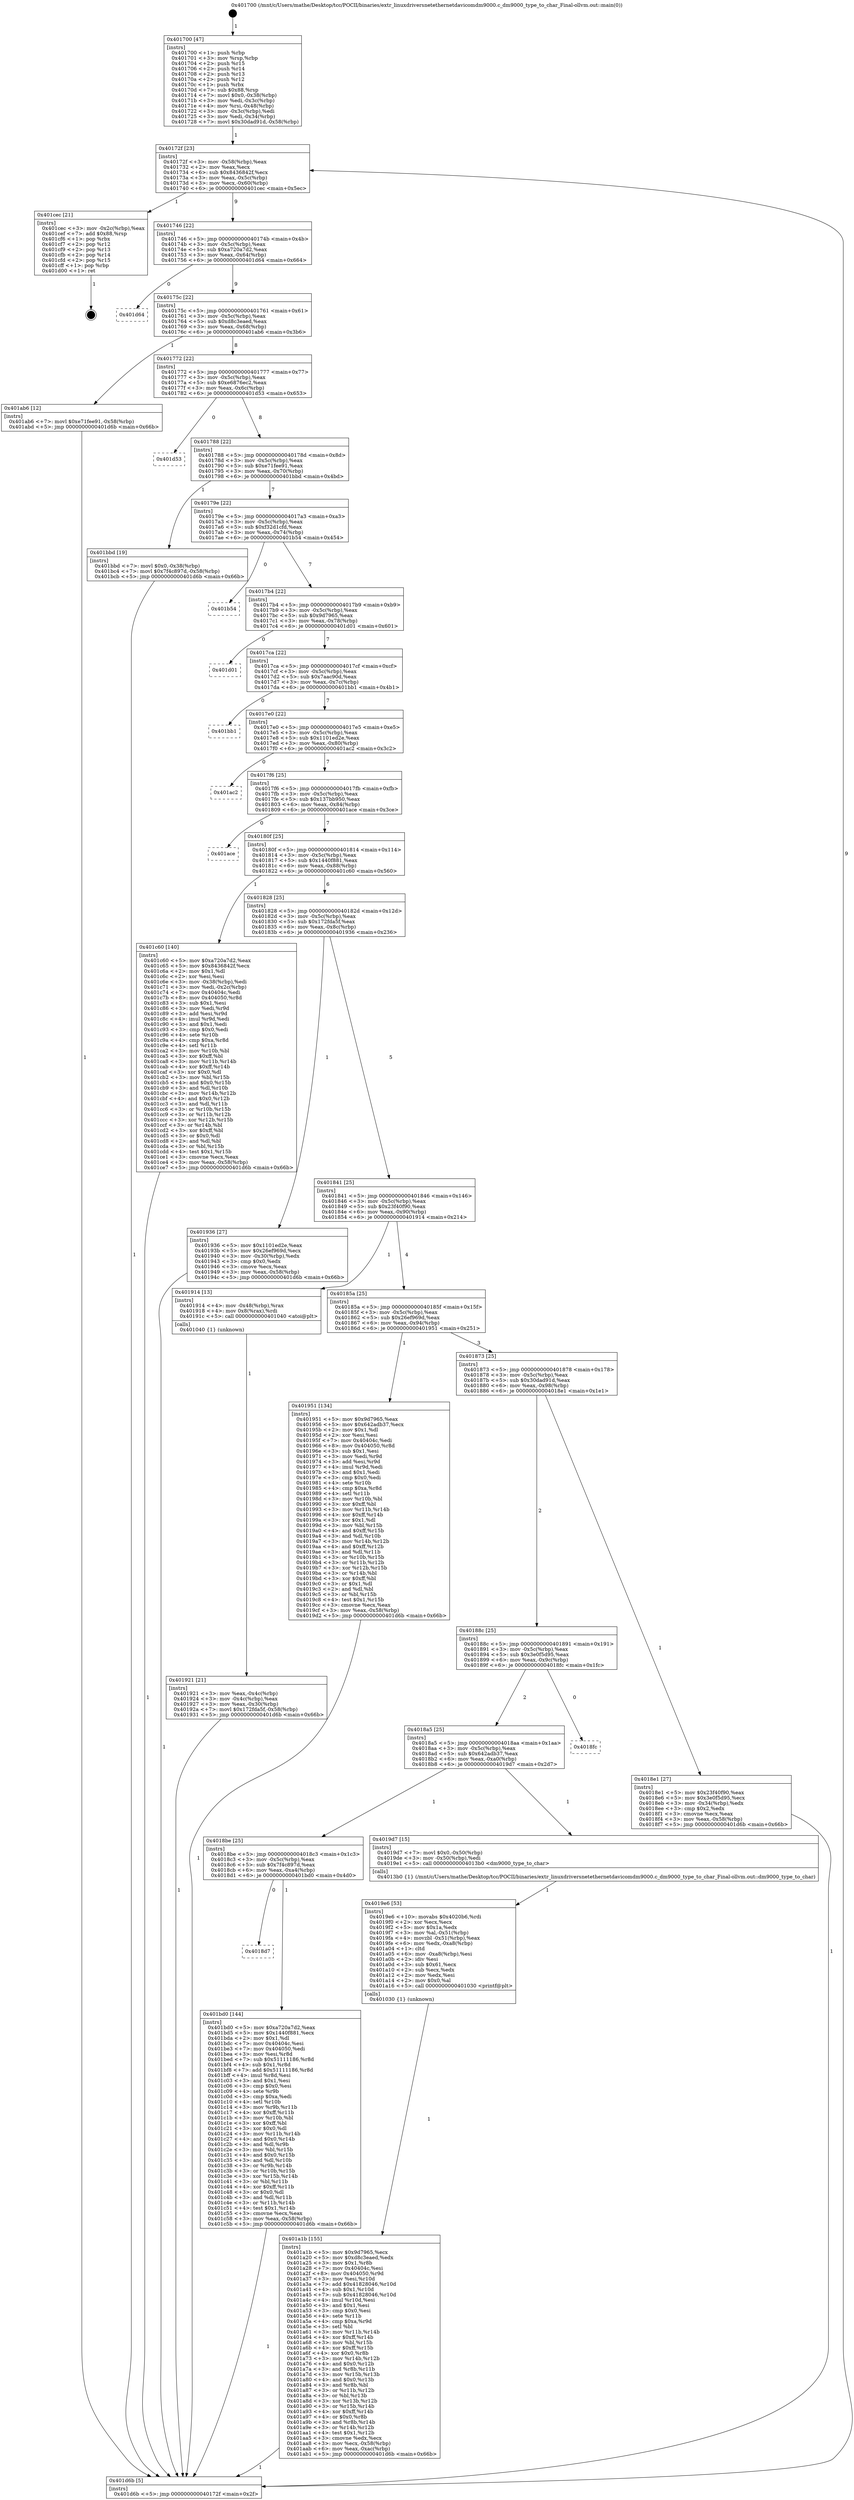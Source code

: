 digraph "0x401700" {
  label = "0x401700 (/mnt/c/Users/mathe/Desktop/tcc/POCII/binaries/extr_linuxdriversnetethernetdavicomdm9000.c_dm9000_type_to_char_Final-ollvm.out::main(0))"
  labelloc = "t"
  node[shape=record]

  Entry [label="",width=0.3,height=0.3,shape=circle,fillcolor=black,style=filled]
  "0x40172f" [label="{
     0x40172f [23]\l
     | [instrs]\l
     &nbsp;&nbsp;0x40172f \<+3\>: mov -0x58(%rbp),%eax\l
     &nbsp;&nbsp;0x401732 \<+2\>: mov %eax,%ecx\l
     &nbsp;&nbsp;0x401734 \<+6\>: sub $0x8436842f,%ecx\l
     &nbsp;&nbsp;0x40173a \<+3\>: mov %eax,-0x5c(%rbp)\l
     &nbsp;&nbsp;0x40173d \<+3\>: mov %ecx,-0x60(%rbp)\l
     &nbsp;&nbsp;0x401740 \<+6\>: je 0000000000401cec \<main+0x5ec\>\l
  }"]
  "0x401cec" [label="{
     0x401cec [21]\l
     | [instrs]\l
     &nbsp;&nbsp;0x401cec \<+3\>: mov -0x2c(%rbp),%eax\l
     &nbsp;&nbsp;0x401cef \<+7\>: add $0x88,%rsp\l
     &nbsp;&nbsp;0x401cf6 \<+1\>: pop %rbx\l
     &nbsp;&nbsp;0x401cf7 \<+2\>: pop %r12\l
     &nbsp;&nbsp;0x401cf9 \<+2\>: pop %r13\l
     &nbsp;&nbsp;0x401cfb \<+2\>: pop %r14\l
     &nbsp;&nbsp;0x401cfd \<+2\>: pop %r15\l
     &nbsp;&nbsp;0x401cff \<+1\>: pop %rbp\l
     &nbsp;&nbsp;0x401d00 \<+1\>: ret\l
  }"]
  "0x401746" [label="{
     0x401746 [22]\l
     | [instrs]\l
     &nbsp;&nbsp;0x401746 \<+5\>: jmp 000000000040174b \<main+0x4b\>\l
     &nbsp;&nbsp;0x40174b \<+3\>: mov -0x5c(%rbp),%eax\l
     &nbsp;&nbsp;0x40174e \<+5\>: sub $0xa720a7d2,%eax\l
     &nbsp;&nbsp;0x401753 \<+3\>: mov %eax,-0x64(%rbp)\l
     &nbsp;&nbsp;0x401756 \<+6\>: je 0000000000401d64 \<main+0x664\>\l
  }"]
  Exit [label="",width=0.3,height=0.3,shape=circle,fillcolor=black,style=filled,peripheries=2]
  "0x401d64" [label="{
     0x401d64\l
  }", style=dashed]
  "0x40175c" [label="{
     0x40175c [22]\l
     | [instrs]\l
     &nbsp;&nbsp;0x40175c \<+5\>: jmp 0000000000401761 \<main+0x61\>\l
     &nbsp;&nbsp;0x401761 \<+3\>: mov -0x5c(%rbp),%eax\l
     &nbsp;&nbsp;0x401764 \<+5\>: sub $0xd8c3eaed,%eax\l
     &nbsp;&nbsp;0x401769 \<+3\>: mov %eax,-0x68(%rbp)\l
     &nbsp;&nbsp;0x40176c \<+6\>: je 0000000000401ab6 \<main+0x3b6\>\l
  }"]
  "0x4018d7" [label="{
     0x4018d7\l
  }", style=dashed]
  "0x401ab6" [label="{
     0x401ab6 [12]\l
     | [instrs]\l
     &nbsp;&nbsp;0x401ab6 \<+7\>: movl $0xe71fee91,-0x58(%rbp)\l
     &nbsp;&nbsp;0x401abd \<+5\>: jmp 0000000000401d6b \<main+0x66b\>\l
  }"]
  "0x401772" [label="{
     0x401772 [22]\l
     | [instrs]\l
     &nbsp;&nbsp;0x401772 \<+5\>: jmp 0000000000401777 \<main+0x77\>\l
     &nbsp;&nbsp;0x401777 \<+3\>: mov -0x5c(%rbp),%eax\l
     &nbsp;&nbsp;0x40177a \<+5\>: sub $0xe6876ec2,%eax\l
     &nbsp;&nbsp;0x40177f \<+3\>: mov %eax,-0x6c(%rbp)\l
     &nbsp;&nbsp;0x401782 \<+6\>: je 0000000000401d53 \<main+0x653\>\l
  }"]
  "0x401bd0" [label="{
     0x401bd0 [144]\l
     | [instrs]\l
     &nbsp;&nbsp;0x401bd0 \<+5\>: mov $0xa720a7d2,%eax\l
     &nbsp;&nbsp;0x401bd5 \<+5\>: mov $0x1440f881,%ecx\l
     &nbsp;&nbsp;0x401bda \<+2\>: mov $0x1,%dl\l
     &nbsp;&nbsp;0x401bdc \<+7\>: mov 0x40404c,%esi\l
     &nbsp;&nbsp;0x401be3 \<+7\>: mov 0x404050,%edi\l
     &nbsp;&nbsp;0x401bea \<+3\>: mov %esi,%r8d\l
     &nbsp;&nbsp;0x401bed \<+7\>: sub $0x51111186,%r8d\l
     &nbsp;&nbsp;0x401bf4 \<+4\>: sub $0x1,%r8d\l
     &nbsp;&nbsp;0x401bf8 \<+7\>: add $0x51111186,%r8d\l
     &nbsp;&nbsp;0x401bff \<+4\>: imul %r8d,%esi\l
     &nbsp;&nbsp;0x401c03 \<+3\>: and $0x1,%esi\l
     &nbsp;&nbsp;0x401c06 \<+3\>: cmp $0x0,%esi\l
     &nbsp;&nbsp;0x401c09 \<+4\>: sete %r9b\l
     &nbsp;&nbsp;0x401c0d \<+3\>: cmp $0xa,%edi\l
     &nbsp;&nbsp;0x401c10 \<+4\>: setl %r10b\l
     &nbsp;&nbsp;0x401c14 \<+3\>: mov %r9b,%r11b\l
     &nbsp;&nbsp;0x401c17 \<+4\>: xor $0xff,%r11b\l
     &nbsp;&nbsp;0x401c1b \<+3\>: mov %r10b,%bl\l
     &nbsp;&nbsp;0x401c1e \<+3\>: xor $0xff,%bl\l
     &nbsp;&nbsp;0x401c21 \<+3\>: xor $0x0,%dl\l
     &nbsp;&nbsp;0x401c24 \<+3\>: mov %r11b,%r14b\l
     &nbsp;&nbsp;0x401c27 \<+4\>: and $0x0,%r14b\l
     &nbsp;&nbsp;0x401c2b \<+3\>: and %dl,%r9b\l
     &nbsp;&nbsp;0x401c2e \<+3\>: mov %bl,%r15b\l
     &nbsp;&nbsp;0x401c31 \<+4\>: and $0x0,%r15b\l
     &nbsp;&nbsp;0x401c35 \<+3\>: and %dl,%r10b\l
     &nbsp;&nbsp;0x401c38 \<+3\>: or %r9b,%r14b\l
     &nbsp;&nbsp;0x401c3b \<+3\>: or %r10b,%r15b\l
     &nbsp;&nbsp;0x401c3e \<+3\>: xor %r15b,%r14b\l
     &nbsp;&nbsp;0x401c41 \<+3\>: or %bl,%r11b\l
     &nbsp;&nbsp;0x401c44 \<+4\>: xor $0xff,%r11b\l
     &nbsp;&nbsp;0x401c48 \<+3\>: or $0x0,%dl\l
     &nbsp;&nbsp;0x401c4b \<+3\>: and %dl,%r11b\l
     &nbsp;&nbsp;0x401c4e \<+3\>: or %r11b,%r14b\l
     &nbsp;&nbsp;0x401c51 \<+4\>: test $0x1,%r14b\l
     &nbsp;&nbsp;0x401c55 \<+3\>: cmovne %ecx,%eax\l
     &nbsp;&nbsp;0x401c58 \<+3\>: mov %eax,-0x58(%rbp)\l
     &nbsp;&nbsp;0x401c5b \<+5\>: jmp 0000000000401d6b \<main+0x66b\>\l
  }"]
  "0x401d53" [label="{
     0x401d53\l
  }", style=dashed]
  "0x401788" [label="{
     0x401788 [22]\l
     | [instrs]\l
     &nbsp;&nbsp;0x401788 \<+5\>: jmp 000000000040178d \<main+0x8d\>\l
     &nbsp;&nbsp;0x40178d \<+3\>: mov -0x5c(%rbp),%eax\l
     &nbsp;&nbsp;0x401790 \<+5\>: sub $0xe71fee91,%eax\l
     &nbsp;&nbsp;0x401795 \<+3\>: mov %eax,-0x70(%rbp)\l
     &nbsp;&nbsp;0x401798 \<+6\>: je 0000000000401bbd \<main+0x4bd\>\l
  }"]
  "0x401a1b" [label="{
     0x401a1b [155]\l
     | [instrs]\l
     &nbsp;&nbsp;0x401a1b \<+5\>: mov $0x9d7965,%ecx\l
     &nbsp;&nbsp;0x401a20 \<+5\>: mov $0xd8c3eaed,%edx\l
     &nbsp;&nbsp;0x401a25 \<+3\>: mov $0x1,%r8b\l
     &nbsp;&nbsp;0x401a28 \<+7\>: mov 0x40404c,%esi\l
     &nbsp;&nbsp;0x401a2f \<+8\>: mov 0x404050,%r9d\l
     &nbsp;&nbsp;0x401a37 \<+3\>: mov %esi,%r10d\l
     &nbsp;&nbsp;0x401a3a \<+7\>: add $0x41828046,%r10d\l
     &nbsp;&nbsp;0x401a41 \<+4\>: sub $0x1,%r10d\l
     &nbsp;&nbsp;0x401a45 \<+7\>: sub $0x41828046,%r10d\l
     &nbsp;&nbsp;0x401a4c \<+4\>: imul %r10d,%esi\l
     &nbsp;&nbsp;0x401a50 \<+3\>: and $0x1,%esi\l
     &nbsp;&nbsp;0x401a53 \<+3\>: cmp $0x0,%esi\l
     &nbsp;&nbsp;0x401a56 \<+4\>: sete %r11b\l
     &nbsp;&nbsp;0x401a5a \<+4\>: cmp $0xa,%r9d\l
     &nbsp;&nbsp;0x401a5e \<+3\>: setl %bl\l
     &nbsp;&nbsp;0x401a61 \<+3\>: mov %r11b,%r14b\l
     &nbsp;&nbsp;0x401a64 \<+4\>: xor $0xff,%r14b\l
     &nbsp;&nbsp;0x401a68 \<+3\>: mov %bl,%r15b\l
     &nbsp;&nbsp;0x401a6b \<+4\>: xor $0xff,%r15b\l
     &nbsp;&nbsp;0x401a6f \<+4\>: xor $0x0,%r8b\l
     &nbsp;&nbsp;0x401a73 \<+3\>: mov %r14b,%r12b\l
     &nbsp;&nbsp;0x401a76 \<+4\>: and $0x0,%r12b\l
     &nbsp;&nbsp;0x401a7a \<+3\>: and %r8b,%r11b\l
     &nbsp;&nbsp;0x401a7d \<+3\>: mov %r15b,%r13b\l
     &nbsp;&nbsp;0x401a80 \<+4\>: and $0x0,%r13b\l
     &nbsp;&nbsp;0x401a84 \<+3\>: and %r8b,%bl\l
     &nbsp;&nbsp;0x401a87 \<+3\>: or %r11b,%r12b\l
     &nbsp;&nbsp;0x401a8a \<+3\>: or %bl,%r13b\l
     &nbsp;&nbsp;0x401a8d \<+3\>: xor %r13b,%r12b\l
     &nbsp;&nbsp;0x401a90 \<+3\>: or %r15b,%r14b\l
     &nbsp;&nbsp;0x401a93 \<+4\>: xor $0xff,%r14b\l
     &nbsp;&nbsp;0x401a97 \<+4\>: or $0x0,%r8b\l
     &nbsp;&nbsp;0x401a9b \<+3\>: and %r8b,%r14b\l
     &nbsp;&nbsp;0x401a9e \<+3\>: or %r14b,%r12b\l
     &nbsp;&nbsp;0x401aa1 \<+4\>: test $0x1,%r12b\l
     &nbsp;&nbsp;0x401aa5 \<+3\>: cmovne %edx,%ecx\l
     &nbsp;&nbsp;0x401aa8 \<+3\>: mov %ecx,-0x58(%rbp)\l
     &nbsp;&nbsp;0x401aab \<+6\>: mov %eax,-0xac(%rbp)\l
     &nbsp;&nbsp;0x401ab1 \<+5\>: jmp 0000000000401d6b \<main+0x66b\>\l
  }"]
  "0x401bbd" [label="{
     0x401bbd [19]\l
     | [instrs]\l
     &nbsp;&nbsp;0x401bbd \<+7\>: movl $0x0,-0x38(%rbp)\l
     &nbsp;&nbsp;0x401bc4 \<+7\>: movl $0x7f4c897d,-0x58(%rbp)\l
     &nbsp;&nbsp;0x401bcb \<+5\>: jmp 0000000000401d6b \<main+0x66b\>\l
  }"]
  "0x40179e" [label="{
     0x40179e [22]\l
     | [instrs]\l
     &nbsp;&nbsp;0x40179e \<+5\>: jmp 00000000004017a3 \<main+0xa3\>\l
     &nbsp;&nbsp;0x4017a3 \<+3\>: mov -0x5c(%rbp),%eax\l
     &nbsp;&nbsp;0x4017a6 \<+5\>: sub $0xf32d1cfd,%eax\l
     &nbsp;&nbsp;0x4017ab \<+3\>: mov %eax,-0x74(%rbp)\l
     &nbsp;&nbsp;0x4017ae \<+6\>: je 0000000000401b54 \<main+0x454\>\l
  }"]
  "0x4019e6" [label="{
     0x4019e6 [53]\l
     | [instrs]\l
     &nbsp;&nbsp;0x4019e6 \<+10\>: movabs $0x4020b6,%rdi\l
     &nbsp;&nbsp;0x4019f0 \<+2\>: xor %ecx,%ecx\l
     &nbsp;&nbsp;0x4019f2 \<+5\>: mov $0x1a,%edx\l
     &nbsp;&nbsp;0x4019f7 \<+3\>: mov %al,-0x51(%rbp)\l
     &nbsp;&nbsp;0x4019fa \<+4\>: movzbl -0x51(%rbp),%eax\l
     &nbsp;&nbsp;0x4019fe \<+6\>: mov %edx,-0xa8(%rbp)\l
     &nbsp;&nbsp;0x401a04 \<+1\>: cltd\l
     &nbsp;&nbsp;0x401a05 \<+6\>: mov -0xa8(%rbp),%esi\l
     &nbsp;&nbsp;0x401a0b \<+2\>: idiv %esi\l
     &nbsp;&nbsp;0x401a0d \<+3\>: sub $0x61,%ecx\l
     &nbsp;&nbsp;0x401a10 \<+2\>: sub %ecx,%edx\l
     &nbsp;&nbsp;0x401a12 \<+2\>: mov %edx,%esi\l
     &nbsp;&nbsp;0x401a14 \<+2\>: mov $0x0,%al\l
     &nbsp;&nbsp;0x401a16 \<+5\>: call 0000000000401030 \<printf@plt\>\l
     | [calls]\l
     &nbsp;&nbsp;0x401030 \{1\} (unknown)\l
  }"]
  "0x401b54" [label="{
     0x401b54\l
  }", style=dashed]
  "0x4017b4" [label="{
     0x4017b4 [22]\l
     | [instrs]\l
     &nbsp;&nbsp;0x4017b4 \<+5\>: jmp 00000000004017b9 \<main+0xb9\>\l
     &nbsp;&nbsp;0x4017b9 \<+3\>: mov -0x5c(%rbp),%eax\l
     &nbsp;&nbsp;0x4017bc \<+5\>: sub $0x9d7965,%eax\l
     &nbsp;&nbsp;0x4017c1 \<+3\>: mov %eax,-0x78(%rbp)\l
     &nbsp;&nbsp;0x4017c4 \<+6\>: je 0000000000401d01 \<main+0x601\>\l
  }"]
  "0x4018be" [label="{
     0x4018be [25]\l
     | [instrs]\l
     &nbsp;&nbsp;0x4018be \<+5\>: jmp 00000000004018c3 \<main+0x1c3\>\l
     &nbsp;&nbsp;0x4018c3 \<+3\>: mov -0x5c(%rbp),%eax\l
     &nbsp;&nbsp;0x4018c6 \<+5\>: sub $0x7f4c897d,%eax\l
     &nbsp;&nbsp;0x4018cb \<+6\>: mov %eax,-0xa4(%rbp)\l
     &nbsp;&nbsp;0x4018d1 \<+6\>: je 0000000000401bd0 \<main+0x4d0\>\l
  }"]
  "0x401d01" [label="{
     0x401d01\l
  }", style=dashed]
  "0x4017ca" [label="{
     0x4017ca [22]\l
     | [instrs]\l
     &nbsp;&nbsp;0x4017ca \<+5\>: jmp 00000000004017cf \<main+0xcf\>\l
     &nbsp;&nbsp;0x4017cf \<+3\>: mov -0x5c(%rbp),%eax\l
     &nbsp;&nbsp;0x4017d2 \<+5\>: sub $0x7aac90d,%eax\l
     &nbsp;&nbsp;0x4017d7 \<+3\>: mov %eax,-0x7c(%rbp)\l
     &nbsp;&nbsp;0x4017da \<+6\>: je 0000000000401bb1 \<main+0x4b1\>\l
  }"]
  "0x4019d7" [label="{
     0x4019d7 [15]\l
     | [instrs]\l
     &nbsp;&nbsp;0x4019d7 \<+7\>: movl $0x0,-0x50(%rbp)\l
     &nbsp;&nbsp;0x4019de \<+3\>: mov -0x50(%rbp),%edi\l
     &nbsp;&nbsp;0x4019e1 \<+5\>: call 00000000004013b0 \<dm9000_type_to_char\>\l
     | [calls]\l
     &nbsp;&nbsp;0x4013b0 \{1\} (/mnt/c/Users/mathe/Desktop/tcc/POCII/binaries/extr_linuxdriversnetethernetdavicomdm9000.c_dm9000_type_to_char_Final-ollvm.out::dm9000_type_to_char)\l
  }"]
  "0x401bb1" [label="{
     0x401bb1\l
  }", style=dashed]
  "0x4017e0" [label="{
     0x4017e0 [22]\l
     | [instrs]\l
     &nbsp;&nbsp;0x4017e0 \<+5\>: jmp 00000000004017e5 \<main+0xe5\>\l
     &nbsp;&nbsp;0x4017e5 \<+3\>: mov -0x5c(%rbp),%eax\l
     &nbsp;&nbsp;0x4017e8 \<+5\>: sub $0x1101ed2e,%eax\l
     &nbsp;&nbsp;0x4017ed \<+3\>: mov %eax,-0x80(%rbp)\l
     &nbsp;&nbsp;0x4017f0 \<+6\>: je 0000000000401ac2 \<main+0x3c2\>\l
  }"]
  "0x4018a5" [label="{
     0x4018a5 [25]\l
     | [instrs]\l
     &nbsp;&nbsp;0x4018a5 \<+5\>: jmp 00000000004018aa \<main+0x1aa\>\l
     &nbsp;&nbsp;0x4018aa \<+3\>: mov -0x5c(%rbp),%eax\l
     &nbsp;&nbsp;0x4018ad \<+5\>: sub $0x642adb37,%eax\l
     &nbsp;&nbsp;0x4018b2 \<+6\>: mov %eax,-0xa0(%rbp)\l
     &nbsp;&nbsp;0x4018b8 \<+6\>: je 00000000004019d7 \<main+0x2d7\>\l
  }"]
  "0x401ac2" [label="{
     0x401ac2\l
  }", style=dashed]
  "0x4017f6" [label="{
     0x4017f6 [25]\l
     | [instrs]\l
     &nbsp;&nbsp;0x4017f6 \<+5\>: jmp 00000000004017fb \<main+0xfb\>\l
     &nbsp;&nbsp;0x4017fb \<+3\>: mov -0x5c(%rbp),%eax\l
     &nbsp;&nbsp;0x4017fe \<+5\>: sub $0x137bb950,%eax\l
     &nbsp;&nbsp;0x401803 \<+6\>: mov %eax,-0x84(%rbp)\l
     &nbsp;&nbsp;0x401809 \<+6\>: je 0000000000401ace \<main+0x3ce\>\l
  }"]
  "0x4018fc" [label="{
     0x4018fc\l
  }", style=dashed]
  "0x401ace" [label="{
     0x401ace\l
  }", style=dashed]
  "0x40180f" [label="{
     0x40180f [25]\l
     | [instrs]\l
     &nbsp;&nbsp;0x40180f \<+5\>: jmp 0000000000401814 \<main+0x114\>\l
     &nbsp;&nbsp;0x401814 \<+3\>: mov -0x5c(%rbp),%eax\l
     &nbsp;&nbsp;0x401817 \<+5\>: sub $0x1440f881,%eax\l
     &nbsp;&nbsp;0x40181c \<+6\>: mov %eax,-0x88(%rbp)\l
     &nbsp;&nbsp;0x401822 \<+6\>: je 0000000000401c60 \<main+0x560\>\l
  }"]
  "0x401921" [label="{
     0x401921 [21]\l
     | [instrs]\l
     &nbsp;&nbsp;0x401921 \<+3\>: mov %eax,-0x4c(%rbp)\l
     &nbsp;&nbsp;0x401924 \<+3\>: mov -0x4c(%rbp),%eax\l
     &nbsp;&nbsp;0x401927 \<+3\>: mov %eax,-0x30(%rbp)\l
     &nbsp;&nbsp;0x40192a \<+7\>: movl $0x172fda5f,-0x58(%rbp)\l
     &nbsp;&nbsp;0x401931 \<+5\>: jmp 0000000000401d6b \<main+0x66b\>\l
  }"]
  "0x401c60" [label="{
     0x401c60 [140]\l
     | [instrs]\l
     &nbsp;&nbsp;0x401c60 \<+5\>: mov $0xa720a7d2,%eax\l
     &nbsp;&nbsp;0x401c65 \<+5\>: mov $0x8436842f,%ecx\l
     &nbsp;&nbsp;0x401c6a \<+2\>: mov $0x1,%dl\l
     &nbsp;&nbsp;0x401c6c \<+2\>: xor %esi,%esi\l
     &nbsp;&nbsp;0x401c6e \<+3\>: mov -0x38(%rbp),%edi\l
     &nbsp;&nbsp;0x401c71 \<+3\>: mov %edi,-0x2c(%rbp)\l
     &nbsp;&nbsp;0x401c74 \<+7\>: mov 0x40404c,%edi\l
     &nbsp;&nbsp;0x401c7b \<+8\>: mov 0x404050,%r8d\l
     &nbsp;&nbsp;0x401c83 \<+3\>: sub $0x1,%esi\l
     &nbsp;&nbsp;0x401c86 \<+3\>: mov %edi,%r9d\l
     &nbsp;&nbsp;0x401c89 \<+3\>: add %esi,%r9d\l
     &nbsp;&nbsp;0x401c8c \<+4\>: imul %r9d,%edi\l
     &nbsp;&nbsp;0x401c90 \<+3\>: and $0x1,%edi\l
     &nbsp;&nbsp;0x401c93 \<+3\>: cmp $0x0,%edi\l
     &nbsp;&nbsp;0x401c96 \<+4\>: sete %r10b\l
     &nbsp;&nbsp;0x401c9a \<+4\>: cmp $0xa,%r8d\l
     &nbsp;&nbsp;0x401c9e \<+4\>: setl %r11b\l
     &nbsp;&nbsp;0x401ca2 \<+3\>: mov %r10b,%bl\l
     &nbsp;&nbsp;0x401ca5 \<+3\>: xor $0xff,%bl\l
     &nbsp;&nbsp;0x401ca8 \<+3\>: mov %r11b,%r14b\l
     &nbsp;&nbsp;0x401cab \<+4\>: xor $0xff,%r14b\l
     &nbsp;&nbsp;0x401caf \<+3\>: xor $0x0,%dl\l
     &nbsp;&nbsp;0x401cb2 \<+3\>: mov %bl,%r15b\l
     &nbsp;&nbsp;0x401cb5 \<+4\>: and $0x0,%r15b\l
     &nbsp;&nbsp;0x401cb9 \<+3\>: and %dl,%r10b\l
     &nbsp;&nbsp;0x401cbc \<+3\>: mov %r14b,%r12b\l
     &nbsp;&nbsp;0x401cbf \<+4\>: and $0x0,%r12b\l
     &nbsp;&nbsp;0x401cc3 \<+3\>: and %dl,%r11b\l
     &nbsp;&nbsp;0x401cc6 \<+3\>: or %r10b,%r15b\l
     &nbsp;&nbsp;0x401cc9 \<+3\>: or %r11b,%r12b\l
     &nbsp;&nbsp;0x401ccc \<+3\>: xor %r12b,%r15b\l
     &nbsp;&nbsp;0x401ccf \<+3\>: or %r14b,%bl\l
     &nbsp;&nbsp;0x401cd2 \<+3\>: xor $0xff,%bl\l
     &nbsp;&nbsp;0x401cd5 \<+3\>: or $0x0,%dl\l
     &nbsp;&nbsp;0x401cd8 \<+2\>: and %dl,%bl\l
     &nbsp;&nbsp;0x401cda \<+3\>: or %bl,%r15b\l
     &nbsp;&nbsp;0x401cdd \<+4\>: test $0x1,%r15b\l
     &nbsp;&nbsp;0x401ce1 \<+3\>: cmovne %ecx,%eax\l
     &nbsp;&nbsp;0x401ce4 \<+3\>: mov %eax,-0x58(%rbp)\l
     &nbsp;&nbsp;0x401ce7 \<+5\>: jmp 0000000000401d6b \<main+0x66b\>\l
  }"]
  "0x401828" [label="{
     0x401828 [25]\l
     | [instrs]\l
     &nbsp;&nbsp;0x401828 \<+5\>: jmp 000000000040182d \<main+0x12d\>\l
     &nbsp;&nbsp;0x40182d \<+3\>: mov -0x5c(%rbp),%eax\l
     &nbsp;&nbsp;0x401830 \<+5\>: sub $0x172fda5f,%eax\l
     &nbsp;&nbsp;0x401835 \<+6\>: mov %eax,-0x8c(%rbp)\l
     &nbsp;&nbsp;0x40183b \<+6\>: je 0000000000401936 \<main+0x236\>\l
  }"]
  "0x401700" [label="{
     0x401700 [47]\l
     | [instrs]\l
     &nbsp;&nbsp;0x401700 \<+1\>: push %rbp\l
     &nbsp;&nbsp;0x401701 \<+3\>: mov %rsp,%rbp\l
     &nbsp;&nbsp;0x401704 \<+2\>: push %r15\l
     &nbsp;&nbsp;0x401706 \<+2\>: push %r14\l
     &nbsp;&nbsp;0x401708 \<+2\>: push %r13\l
     &nbsp;&nbsp;0x40170a \<+2\>: push %r12\l
     &nbsp;&nbsp;0x40170c \<+1\>: push %rbx\l
     &nbsp;&nbsp;0x40170d \<+7\>: sub $0x88,%rsp\l
     &nbsp;&nbsp;0x401714 \<+7\>: movl $0x0,-0x38(%rbp)\l
     &nbsp;&nbsp;0x40171b \<+3\>: mov %edi,-0x3c(%rbp)\l
     &nbsp;&nbsp;0x40171e \<+4\>: mov %rsi,-0x48(%rbp)\l
     &nbsp;&nbsp;0x401722 \<+3\>: mov -0x3c(%rbp),%edi\l
     &nbsp;&nbsp;0x401725 \<+3\>: mov %edi,-0x34(%rbp)\l
     &nbsp;&nbsp;0x401728 \<+7\>: movl $0x30dad91d,-0x58(%rbp)\l
  }"]
  "0x401936" [label="{
     0x401936 [27]\l
     | [instrs]\l
     &nbsp;&nbsp;0x401936 \<+5\>: mov $0x1101ed2e,%eax\l
     &nbsp;&nbsp;0x40193b \<+5\>: mov $0x26ef969d,%ecx\l
     &nbsp;&nbsp;0x401940 \<+3\>: mov -0x30(%rbp),%edx\l
     &nbsp;&nbsp;0x401943 \<+3\>: cmp $0x0,%edx\l
     &nbsp;&nbsp;0x401946 \<+3\>: cmove %ecx,%eax\l
     &nbsp;&nbsp;0x401949 \<+3\>: mov %eax,-0x58(%rbp)\l
     &nbsp;&nbsp;0x40194c \<+5\>: jmp 0000000000401d6b \<main+0x66b\>\l
  }"]
  "0x401841" [label="{
     0x401841 [25]\l
     | [instrs]\l
     &nbsp;&nbsp;0x401841 \<+5\>: jmp 0000000000401846 \<main+0x146\>\l
     &nbsp;&nbsp;0x401846 \<+3\>: mov -0x5c(%rbp),%eax\l
     &nbsp;&nbsp;0x401849 \<+5\>: sub $0x23f40f90,%eax\l
     &nbsp;&nbsp;0x40184e \<+6\>: mov %eax,-0x90(%rbp)\l
     &nbsp;&nbsp;0x401854 \<+6\>: je 0000000000401914 \<main+0x214\>\l
  }"]
  "0x401d6b" [label="{
     0x401d6b [5]\l
     | [instrs]\l
     &nbsp;&nbsp;0x401d6b \<+5\>: jmp 000000000040172f \<main+0x2f\>\l
  }"]
  "0x401914" [label="{
     0x401914 [13]\l
     | [instrs]\l
     &nbsp;&nbsp;0x401914 \<+4\>: mov -0x48(%rbp),%rax\l
     &nbsp;&nbsp;0x401918 \<+4\>: mov 0x8(%rax),%rdi\l
     &nbsp;&nbsp;0x40191c \<+5\>: call 0000000000401040 \<atoi@plt\>\l
     | [calls]\l
     &nbsp;&nbsp;0x401040 \{1\} (unknown)\l
  }"]
  "0x40185a" [label="{
     0x40185a [25]\l
     | [instrs]\l
     &nbsp;&nbsp;0x40185a \<+5\>: jmp 000000000040185f \<main+0x15f\>\l
     &nbsp;&nbsp;0x40185f \<+3\>: mov -0x5c(%rbp),%eax\l
     &nbsp;&nbsp;0x401862 \<+5\>: sub $0x26ef969d,%eax\l
     &nbsp;&nbsp;0x401867 \<+6\>: mov %eax,-0x94(%rbp)\l
     &nbsp;&nbsp;0x40186d \<+6\>: je 0000000000401951 \<main+0x251\>\l
  }"]
  "0x40188c" [label="{
     0x40188c [25]\l
     | [instrs]\l
     &nbsp;&nbsp;0x40188c \<+5\>: jmp 0000000000401891 \<main+0x191\>\l
     &nbsp;&nbsp;0x401891 \<+3\>: mov -0x5c(%rbp),%eax\l
     &nbsp;&nbsp;0x401894 \<+5\>: sub $0x3e0f5d95,%eax\l
     &nbsp;&nbsp;0x401899 \<+6\>: mov %eax,-0x9c(%rbp)\l
     &nbsp;&nbsp;0x40189f \<+6\>: je 00000000004018fc \<main+0x1fc\>\l
  }"]
  "0x401951" [label="{
     0x401951 [134]\l
     | [instrs]\l
     &nbsp;&nbsp;0x401951 \<+5\>: mov $0x9d7965,%eax\l
     &nbsp;&nbsp;0x401956 \<+5\>: mov $0x642adb37,%ecx\l
     &nbsp;&nbsp;0x40195b \<+2\>: mov $0x1,%dl\l
     &nbsp;&nbsp;0x40195d \<+2\>: xor %esi,%esi\l
     &nbsp;&nbsp;0x40195f \<+7\>: mov 0x40404c,%edi\l
     &nbsp;&nbsp;0x401966 \<+8\>: mov 0x404050,%r8d\l
     &nbsp;&nbsp;0x40196e \<+3\>: sub $0x1,%esi\l
     &nbsp;&nbsp;0x401971 \<+3\>: mov %edi,%r9d\l
     &nbsp;&nbsp;0x401974 \<+3\>: add %esi,%r9d\l
     &nbsp;&nbsp;0x401977 \<+4\>: imul %r9d,%edi\l
     &nbsp;&nbsp;0x40197b \<+3\>: and $0x1,%edi\l
     &nbsp;&nbsp;0x40197e \<+3\>: cmp $0x0,%edi\l
     &nbsp;&nbsp;0x401981 \<+4\>: sete %r10b\l
     &nbsp;&nbsp;0x401985 \<+4\>: cmp $0xa,%r8d\l
     &nbsp;&nbsp;0x401989 \<+4\>: setl %r11b\l
     &nbsp;&nbsp;0x40198d \<+3\>: mov %r10b,%bl\l
     &nbsp;&nbsp;0x401990 \<+3\>: xor $0xff,%bl\l
     &nbsp;&nbsp;0x401993 \<+3\>: mov %r11b,%r14b\l
     &nbsp;&nbsp;0x401996 \<+4\>: xor $0xff,%r14b\l
     &nbsp;&nbsp;0x40199a \<+3\>: xor $0x1,%dl\l
     &nbsp;&nbsp;0x40199d \<+3\>: mov %bl,%r15b\l
     &nbsp;&nbsp;0x4019a0 \<+4\>: and $0xff,%r15b\l
     &nbsp;&nbsp;0x4019a4 \<+3\>: and %dl,%r10b\l
     &nbsp;&nbsp;0x4019a7 \<+3\>: mov %r14b,%r12b\l
     &nbsp;&nbsp;0x4019aa \<+4\>: and $0xff,%r12b\l
     &nbsp;&nbsp;0x4019ae \<+3\>: and %dl,%r11b\l
     &nbsp;&nbsp;0x4019b1 \<+3\>: or %r10b,%r15b\l
     &nbsp;&nbsp;0x4019b4 \<+3\>: or %r11b,%r12b\l
     &nbsp;&nbsp;0x4019b7 \<+3\>: xor %r12b,%r15b\l
     &nbsp;&nbsp;0x4019ba \<+3\>: or %r14b,%bl\l
     &nbsp;&nbsp;0x4019bd \<+3\>: xor $0xff,%bl\l
     &nbsp;&nbsp;0x4019c0 \<+3\>: or $0x1,%dl\l
     &nbsp;&nbsp;0x4019c3 \<+2\>: and %dl,%bl\l
     &nbsp;&nbsp;0x4019c5 \<+3\>: or %bl,%r15b\l
     &nbsp;&nbsp;0x4019c8 \<+4\>: test $0x1,%r15b\l
     &nbsp;&nbsp;0x4019cc \<+3\>: cmovne %ecx,%eax\l
     &nbsp;&nbsp;0x4019cf \<+3\>: mov %eax,-0x58(%rbp)\l
     &nbsp;&nbsp;0x4019d2 \<+5\>: jmp 0000000000401d6b \<main+0x66b\>\l
  }"]
  "0x401873" [label="{
     0x401873 [25]\l
     | [instrs]\l
     &nbsp;&nbsp;0x401873 \<+5\>: jmp 0000000000401878 \<main+0x178\>\l
     &nbsp;&nbsp;0x401878 \<+3\>: mov -0x5c(%rbp),%eax\l
     &nbsp;&nbsp;0x40187b \<+5\>: sub $0x30dad91d,%eax\l
     &nbsp;&nbsp;0x401880 \<+6\>: mov %eax,-0x98(%rbp)\l
     &nbsp;&nbsp;0x401886 \<+6\>: je 00000000004018e1 \<main+0x1e1\>\l
  }"]
  "0x4018e1" [label="{
     0x4018e1 [27]\l
     | [instrs]\l
     &nbsp;&nbsp;0x4018e1 \<+5\>: mov $0x23f40f90,%eax\l
     &nbsp;&nbsp;0x4018e6 \<+5\>: mov $0x3e0f5d95,%ecx\l
     &nbsp;&nbsp;0x4018eb \<+3\>: mov -0x34(%rbp),%edx\l
     &nbsp;&nbsp;0x4018ee \<+3\>: cmp $0x2,%edx\l
     &nbsp;&nbsp;0x4018f1 \<+3\>: cmovne %ecx,%eax\l
     &nbsp;&nbsp;0x4018f4 \<+3\>: mov %eax,-0x58(%rbp)\l
     &nbsp;&nbsp;0x4018f7 \<+5\>: jmp 0000000000401d6b \<main+0x66b\>\l
  }"]
  Entry -> "0x401700" [label=" 1"]
  "0x40172f" -> "0x401cec" [label=" 1"]
  "0x40172f" -> "0x401746" [label=" 9"]
  "0x401cec" -> Exit [label=" 1"]
  "0x401746" -> "0x401d64" [label=" 0"]
  "0x401746" -> "0x40175c" [label=" 9"]
  "0x401c60" -> "0x401d6b" [label=" 1"]
  "0x40175c" -> "0x401ab6" [label=" 1"]
  "0x40175c" -> "0x401772" [label=" 8"]
  "0x401bd0" -> "0x401d6b" [label=" 1"]
  "0x401772" -> "0x401d53" [label=" 0"]
  "0x401772" -> "0x401788" [label=" 8"]
  "0x4018be" -> "0x4018d7" [label=" 0"]
  "0x401788" -> "0x401bbd" [label=" 1"]
  "0x401788" -> "0x40179e" [label=" 7"]
  "0x4018be" -> "0x401bd0" [label=" 1"]
  "0x40179e" -> "0x401b54" [label=" 0"]
  "0x40179e" -> "0x4017b4" [label=" 7"]
  "0x401bbd" -> "0x401d6b" [label=" 1"]
  "0x4017b4" -> "0x401d01" [label=" 0"]
  "0x4017b4" -> "0x4017ca" [label=" 7"]
  "0x401ab6" -> "0x401d6b" [label=" 1"]
  "0x4017ca" -> "0x401bb1" [label=" 0"]
  "0x4017ca" -> "0x4017e0" [label=" 7"]
  "0x401a1b" -> "0x401d6b" [label=" 1"]
  "0x4017e0" -> "0x401ac2" [label=" 0"]
  "0x4017e0" -> "0x4017f6" [label=" 7"]
  "0x4019d7" -> "0x4019e6" [label=" 1"]
  "0x4017f6" -> "0x401ace" [label=" 0"]
  "0x4017f6" -> "0x40180f" [label=" 7"]
  "0x4018a5" -> "0x4018be" [label=" 1"]
  "0x40180f" -> "0x401c60" [label=" 1"]
  "0x40180f" -> "0x401828" [label=" 6"]
  "0x4019e6" -> "0x401a1b" [label=" 1"]
  "0x401828" -> "0x401936" [label=" 1"]
  "0x401828" -> "0x401841" [label=" 5"]
  "0x40188c" -> "0x4018a5" [label=" 2"]
  "0x401841" -> "0x401914" [label=" 1"]
  "0x401841" -> "0x40185a" [label=" 4"]
  "0x40188c" -> "0x4018fc" [label=" 0"]
  "0x40185a" -> "0x401951" [label=" 1"]
  "0x40185a" -> "0x401873" [label=" 3"]
  "0x4018a5" -> "0x4019d7" [label=" 1"]
  "0x401873" -> "0x4018e1" [label=" 1"]
  "0x401873" -> "0x40188c" [label=" 2"]
  "0x4018e1" -> "0x401d6b" [label=" 1"]
  "0x401700" -> "0x40172f" [label=" 1"]
  "0x401d6b" -> "0x40172f" [label=" 9"]
  "0x401914" -> "0x401921" [label=" 1"]
  "0x401921" -> "0x401d6b" [label=" 1"]
  "0x401936" -> "0x401d6b" [label=" 1"]
  "0x401951" -> "0x401d6b" [label=" 1"]
}

